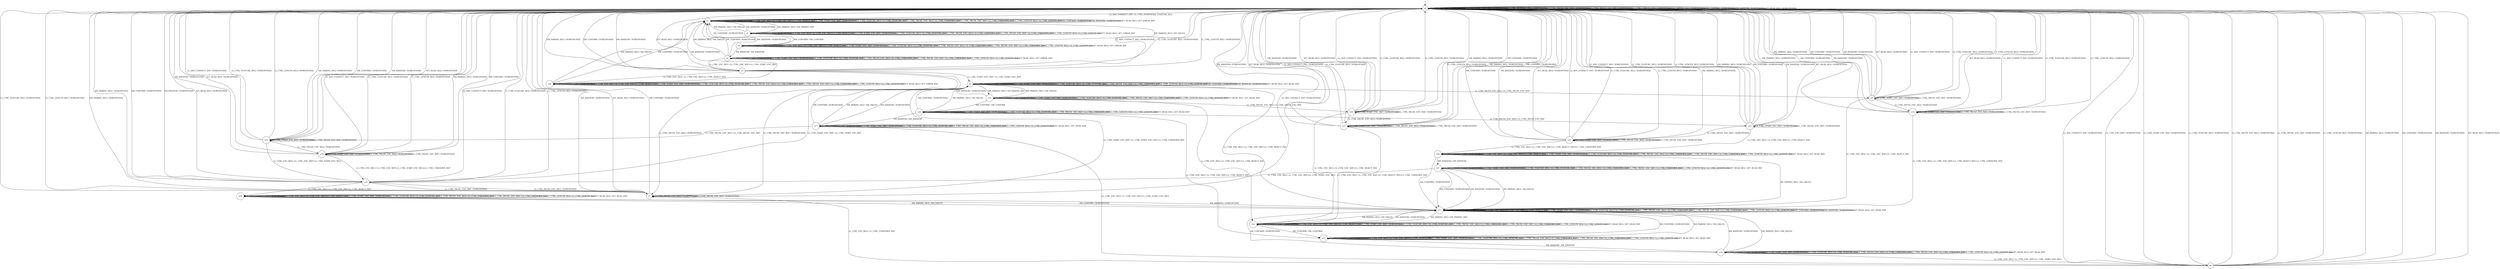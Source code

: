 digraph g {

	s0 [shape="circle" label="s0"];
	s1 [shape="circle" label="s1"];
	s2 [shape="circle" label="s2"];
	s3 [shape="circle" label="s3"];
	s4 [shape="circle" label="s4"];
	s5 [shape="circle" label="s5"];
	s6 [shape="circle" label="s6"];
	s7 [shape="circle" label="s7"];
	s8 [shape="circle" label="s8"];
	s9 [shape="circle" label="s9"];
	s10 [shape="circle" label="s10"];
	s11 [shape="circle" label="s11"];
	s12 [shape="circle" label="s12"];
	s13 [shape="circle" label="s13"];
	s14 [shape="circle" label="s14"];
	s15 [shape="circle" label="s15"];
	s16 [shape="circle" label="s16"];
	s17 [shape="circle" label="s17"];
	s18 [shape="circle" label="s18"];
	s19 [shape="circle" label="s19"];
	s20 [shape="circle" label="s20"];
	s21 [shape="circle" label="s21"];
	s22 [shape="circle" label="s22"];
	s23 [shape="circle" label="s23"];
	s24 [shape="circle" label="s24"];
	s25 [shape="circle" label="s25"];
	s26 [shape="circle" label="s26"];
	s27 [shape="circle" label="s27"];
	s28 [shape="circle" label="s28"];
	s0 -> s1 [label="LL_ADV_CONNECT_IND / LL_CTRL_PERIPHERAL_FEATURE_REQ"];
	s0 -> s0 [label="LL_CTRL_ENC_REQ / NORESPONSE"];
	s0 -> s0 [label="LL_CTRL_START_ENC_RSP / NORESPONSE"];
	s0 -> s0 [label="LL_CTRL_FEATURE_REQ / NORESPONSE"];
	s0 -> s0 [label="LL_CTRL_PAUSE_ENC_REQ / NORESPONSE"];
	s0 -> s0 [label="LL_CTRL_PAUSE_ENC_RSP / NORESPONSE"];
	s0 -> s0 [label="LL_CTRL_LENGTH_REQ / NORESPONSE"];
	s0 -> s0 [label="SM_PAIRING_REQ / NORESPONSE"];
	s0 -> s0 [label="SM_CONFIRM / NORESPONSE"];
	s0 -> s0 [label="SM_RANDOM / NORESPONSE"];
	s0 -> s0 [label="ATT_READ_REQ / NORESPONSE"];
	s1 -> s1 [label="LL_ADV_CONNECT_IND / NORESPONSE"];
	s1 -> s1 [label="LL_CTRL_ENC_REQ / LL_CTRL_ENC_RSP+LL_CTRL_REJECT_IND"];
	s1 -> s1 [label="LL_CTRL_START_ENC_RSP / NORESPONSE"];
	s1 -> s1 [label="LL_CTRL_FEATURE_REQ / LL_CTRL_FEATURE_RSP"];
	s1 -> s1 [label="LL_CTRL_PAUSE_ENC_REQ / LL_CTRL_UNKNOWN_RSP"];
	s1 -> s1 [label="LL_CTRL_PAUSE_ENC_RSP / LL_CTRL_UNKNOWN_RSP"];
	s1 -> s1 [label="LL_CTRL_LENGTH_REQ / LL_CTRL_LENGTH_RSP"];
	s1 -> s2 [label="SM_PAIRING_REQ / SM_PAIRING_RSP"];
	s1 -> s1 [label="SM_CONFIRM / NORESPONSE"];
	s1 -> s1 [label="SM_RANDOM / NORESPONSE"];
	s1 -> s1 [label="ATT_READ_REQ / ATT_ERROR_RSP"];
	s2 -> s2 [label="LL_ADV_CONNECT_IND / NORESPONSE"];
	s2 -> s2 [label="LL_CTRL_ENC_REQ / LL_CTRL_ENC_RSP+LL_CTRL_REJECT_IND"];
	s2 -> s2 [label="LL_CTRL_START_ENC_RSP / NORESPONSE"];
	s2 -> s2 [label="LL_CTRL_FEATURE_REQ / LL_CTRL_FEATURE_RSP"];
	s2 -> s2 [label="LL_CTRL_PAUSE_ENC_REQ / LL_CTRL_UNKNOWN_RSP"];
	s2 -> s2 [label="LL_CTRL_PAUSE_ENC_RSP / LL_CTRL_UNKNOWN_RSP"];
	s2 -> s2 [label="LL_CTRL_LENGTH_REQ / LL_CTRL_LENGTH_RSP"];
	s2 -> s1 [label="SM_PAIRING_REQ / SM_FAILED"];
	s2 -> s3 [label="SM_CONFIRM / SM_CONFIRM"];
	s2 -> s1 [label="SM_RANDOM / NORESPONSE"];
	s2 -> s2 [label="ATT_READ_REQ / ATT_ERROR_RSP"];
	s3 -> s3 [label="LL_ADV_CONNECT_IND / NORESPONSE"];
	s3 -> s3 [label="LL_CTRL_ENC_REQ / LL_CTRL_ENC_RSP+LL_CTRL_REJECT_IND"];
	s3 -> s3 [label="LL_CTRL_START_ENC_RSP / NORESPONSE"];
	s3 -> s3 [label="LL_CTRL_FEATURE_REQ / LL_CTRL_FEATURE_RSP"];
	s3 -> s3 [label="LL_CTRL_PAUSE_ENC_REQ / LL_CTRL_UNKNOWN_RSP"];
	s3 -> s3 [label="LL_CTRL_PAUSE_ENC_RSP / LL_CTRL_UNKNOWN_RSP"];
	s3 -> s3 [label="LL_CTRL_LENGTH_REQ / LL_CTRL_LENGTH_RSP"];
	s3 -> s1 [label="SM_PAIRING_REQ / SM_FAILED"];
	s3 -> s1 [label="SM_CONFIRM / NORESPONSE"];
	s3 -> s4 [label="SM_RANDOM / SM_RANDOM"];
	s3 -> s3 [label="ATT_READ_REQ / ATT_ERROR_RSP"];
	s4 -> s4 [label="LL_ADV_CONNECT_IND / NORESPONSE"];
	s4 -> s5 [label="LL_CTRL_ENC_REQ / LL_CTRL_ENC_RSP+LL_CTRL_START_ENC_REQ"];
	s4 -> s4 [label="LL_CTRL_START_ENC_RSP / NORESPONSE"];
	s4 -> s4 [label="LL_CTRL_FEATURE_REQ / LL_CTRL_FEATURE_RSP"];
	s4 -> s4 [label="LL_CTRL_PAUSE_ENC_REQ / LL_CTRL_UNKNOWN_RSP"];
	s4 -> s4 [label="LL_CTRL_PAUSE_ENC_RSP / LL_CTRL_UNKNOWN_RSP"];
	s4 -> s4 [label="LL_CTRL_LENGTH_REQ / LL_CTRL_LENGTH_RSP"];
	s4 -> s1 [label="SM_PAIRING_REQ / SM_FAILED"];
	s4 -> s1 [label="SM_CONFIRM / NORESPONSE"];
	s4 -> s1 [label="SM_RANDOM / NORESPONSE"];
	s4 -> s4 [label="ATT_READ_REQ / ATT_ERROR_RSP"];
	s5 -> s0 [label="LL_ADV_CONNECT_IND / NORESPONSE"];
	s5 -> s28 [label="LL_CTRL_ENC_REQ / LL_CTRL_ENC_RSP+LL_CTRL_REJECT_IND"];
	s5 -> s6 [label="LL_CTRL_START_ENC_RSP / LL_CTRL_START_ENC_RSP"];
	s5 -> s0 [label="LL_CTRL_FEATURE_REQ / NORESPONSE"];
	s5 -> s7 [label="LL_CTRL_PAUSE_ENC_REQ / NORESPONSE"];
	s5 -> s7 [label="LL_CTRL_PAUSE_ENC_RSP / NORESPONSE"];
	s5 -> s0 [label="LL_CTRL_LENGTH_REQ / NORESPONSE"];
	s5 -> s0 [label="SM_PAIRING_REQ / NORESPONSE"];
	s5 -> s0 [label="SM_CONFIRM / NORESPONSE"];
	s5 -> s0 [label="SM_RANDOM / NORESPONSE"];
	s5 -> s0 [label="ATT_READ_REQ / NORESPONSE"];
	s6 -> s6 [label="LL_ADV_CONNECT_IND / NORESPONSE"];
	s6 -> s11 [label="LL_CTRL_ENC_REQ / LL_CTRL_ENC_RSP+LL_CTRL_REJECT_IND"];
	s6 -> s6 [label="LL_CTRL_START_ENC_RSP / NORESPONSE"];
	s6 -> s6 [label="LL_CTRL_FEATURE_REQ / LL_CTRL_FEATURE_RSP"];
	s6 -> s9 [label="LL_CTRL_PAUSE_ENC_REQ / LL_CTRL_PAUSE_ENC_RSP"];
	s6 -> s6 [label="LL_CTRL_PAUSE_ENC_RSP / LL_CTRL_UNKNOWN_RSP"];
	s6 -> s6 [label="LL_CTRL_LENGTH_REQ / LL_CTRL_LENGTH_RSP"];
	s6 -> s15 [label="SM_PAIRING_REQ / SM_PAIRING_RSP"];
	s6 -> s6 [label="SM_CONFIRM / NORESPONSE"];
	s6 -> s6 [label="SM_RANDOM / NORESPONSE"];
	s6 -> s6 [label="ATT_READ_REQ / ATT_READ_RSP"];
	s7 -> s0 [label="LL_ADV_CONNECT_IND / NORESPONSE"];
	s7 -> s8 [label="LL_CTRL_ENC_REQ / LL_CTRL_UNKNOWN_RSP"];
	s7 -> s6 [label="LL_CTRL_START_ENC_RSP / LL_CTRL_START_ENC_RSP+LL_CTRL_UNKNOWN_RSP"];
	s7 -> s0 [label="LL_CTRL_FEATURE_REQ / NORESPONSE"];
	s7 -> s7 [label="LL_CTRL_PAUSE_ENC_REQ / NORESPONSE"];
	s7 -> s7 [label="LL_CTRL_PAUSE_ENC_RSP / NORESPONSE"];
	s7 -> s0 [label="LL_CTRL_LENGTH_REQ / NORESPONSE"];
	s7 -> s0 [label="SM_PAIRING_REQ / NORESPONSE"];
	s7 -> s0 [label="SM_CONFIRM / NORESPONSE"];
	s7 -> s0 [label="SM_RANDOM / NORESPONSE"];
	s7 -> s0 [label="ATT_READ_REQ / NORESPONSE"];
	s8 -> s0 [label="LL_ADV_CONNECT_IND / NORESPONSE"];
	s8 -> s0 [label="LL_CTRL_ENC_REQ / NORESPONSE"];
	s8 -> s0 [label="LL_CTRL_START_ENC_RSP / NORESPONSE"];
	s8 -> s0 [label="LL_CTRL_FEATURE_REQ / NORESPONSE"];
	s8 -> s0 [label="LL_CTRL_PAUSE_ENC_REQ / NORESPONSE"];
	s8 -> s0 [label="LL_CTRL_PAUSE_ENC_RSP / NORESPONSE"];
	s8 -> s0 [label="LL_CTRL_LENGTH_REQ / NORESPONSE"];
	s8 -> s0 [label="SM_PAIRING_REQ / NORESPONSE"];
	s8 -> s0 [label="SM_CONFIRM / NORESPONSE"];
	s8 -> s0 [label="SM_RANDOM / NORESPONSE"];
	s8 -> s0 [label="ATT_READ_REQ / NORESPONSE"];
	s9 -> s0 [label="LL_ADV_CONNECT_IND / NORESPONSE"];
	s9 -> s11 [label="LL_CTRL_ENC_REQ / LL_CTRL_ENC_RSP+LL_CTRL_REJECT_IND"];
	s9 -> s9 [label="LL_CTRL_START_ENC_RSP / NORESPONSE"];
	s9 -> s0 [label="LL_CTRL_FEATURE_REQ / NORESPONSE"];
	s9 -> s10 [label="LL_CTRL_PAUSE_ENC_REQ / NORESPONSE"];
	s9 -> s9 [label="LL_CTRL_PAUSE_ENC_RSP / NORESPONSE"];
	s9 -> s0 [label="LL_CTRL_LENGTH_REQ / NORESPONSE"];
	s9 -> s0 [label="SM_PAIRING_REQ / NORESPONSE"];
	s9 -> s0 [label="SM_CONFIRM / NORESPONSE"];
	s9 -> s0 [label="SM_RANDOM / NORESPONSE"];
	s9 -> s0 [label="ATT_READ_REQ / NORESPONSE"];
	s10 -> s0 [label="LL_ADV_CONNECT_IND / NORESPONSE"];
	s10 -> s11 [label="LL_CTRL_ENC_REQ / LL_CTRL_ENC_RSP+LL_CTRL_REJECT_IND+LL_CTRL_UNKNOWN_RSP"];
	s10 -> s10 [label="LL_CTRL_START_ENC_RSP / NORESPONSE"];
	s10 -> s0 [label="LL_CTRL_FEATURE_REQ / NORESPONSE"];
	s10 -> s10 [label="LL_CTRL_PAUSE_ENC_REQ / NORESPONSE"];
	s10 -> s10 [label="LL_CTRL_PAUSE_ENC_RSP / NORESPONSE"];
	s10 -> s0 [label="LL_CTRL_LENGTH_REQ / NORESPONSE"];
	s10 -> s0 [label="SM_PAIRING_REQ / NORESPONSE"];
	s10 -> s0 [label="SM_CONFIRM / NORESPONSE"];
	s10 -> s0 [label="SM_RANDOM / NORESPONSE"];
	s10 -> s0 [label="ATT_READ_REQ / NORESPONSE"];
	s11 -> s11 [label="LL_ADV_CONNECT_IND / NORESPONSE"];
	s11 -> s11 [label="LL_CTRL_ENC_REQ / LL_CTRL_ENC_RSP+LL_CTRL_REJECT_IND"];
	s11 -> s11 [label="LL_CTRL_START_ENC_RSP / NORESPONSE"];
	s11 -> s11 [label="LL_CTRL_FEATURE_REQ / LL_CTRL_FEATURE_RSP"];
	s11 -> s11 [label="LL_CTRL_PAUSE_ENC_REQ / LL_CTRL_UNKNOWN_RSP"];
	s11 -> s11 [label="LL_CTRL_PAUSE_ENC_RSP / LL_CTRL_UNKNOWN_RSP"];
	s11 -> s11 [label="LL_CTRL_LENGTH_REQ / LL_CTRL_LENGTH_RSP"];
	s11 -> s12 [label="SM_PAIRING_REQ / SM_PAIRING_RSP"];
	s11 -> s11 [label="SM_CONFIRM / NORESPONSE"];
	s11 -> s11 [label="SM_RANDOM / NORESPONSE"];
	s11 -> s11 [label="ATT_READ_REQ / ATT_READ_RSP"];
	s12 -> s12 [label="LL_ADV_CONNECT_IND / NORESPONSE"];
	s12 -> s12 [label="LL_CTRL_ENC_REQ / LL_CTRL_ENC_RSP+LL_CTRL_REJECT_IND"];
	s12 -> s12 [label="LL_CTRL_START_ENC_RSP / NORESPONSE"];
	s12 -> s12 [label="LL_CTRL_FEATURE_REQ / LL_CTRL_FEATURE_RSP"];
	s12 -> s12 [label="LL_CTRL_PAUSE_ENC_REQ / LL_CTRL_UNKNOWN_RSP"];
	s12 -> s12 [label="LL_CTRL_PAUSE_ENC_RSP / LL_CTRL_UNKNOWN_RSP"];
	s12 -> s12 [label="LL_CTRL_LENGTH_REQ / LL_CTRL_LENGTH_RSP"];
	s12 -> s11 [label="SM_PAIRING_REQ / SM_FAILED"];
	s12 -> s13 [label="SM_CONFIRM / SM_CONFIRM"];
	s12 -> s11 [label="SM_RANDOM / NORESPONSE"];
	s12 -> s12 [label="ATT_READ_REQ / ATT_READ_RSP"];
	s13 -> s13 [label="LL_ADV_CONNECT_IND / NORESPONSE"];
	s13 -> s13 [label="LL_CTRL_ENC_REQ / LL_CTRL_ENC_RSP+LL_CTRL_REJECT_IND"];
	s13 -> s13 [label="LL_CTRL_START_ENC_RSP / NORESPONSE"];
	s13 -> s13 [label="LL_CTRL_FEATURE_REQ / LL_CTRL_FEATURE_RSP"];
	s13 -> s13 [label="LL_CTRL_PAUSE_ENC_REQ / LL_CTRL_UNKNOWN_RSP"];
	s13 -> s13 [label="LL_CTRL_PAUSE_ENC_RSP / LL_CTRL_UNKNOWN_RSP"];
	s13 -> s13 [label="LL_CTRL_LENGTH_REQ / LL_CTRL_LENGTH_RSP"];
	s13 -> s11 [label="SM_PAIRING_REQ / SM_FAILED"];
	s13 -> s11 [label="SM_CONFIRM / NORESPONSE"];
	s13 -> s14 [label="SM_RANDOM / SM_RANDOM"];
	s13 -> s13 [label="ATT_READ_REQ / ATT_READ_RSP"];
	s14 -> s14 [label="LL_ADV_CONNECT_IND / NORESPONSE"];
	s14 -> s8 [label="LL_CTRL_ENC_REQ / LL_CTRL_ENC_RSP+LL_CTRL_START_ENC_REQ"];
	s14 -> s14 [label="LL_CTRL_START_ENC_RSP / NORESPONSE"];
	s14 -> s14 [label="LL_CTRL_FEATURE_REQ / LL_CTRL_FEATURE_RSP"];
	s14 -> s14 [label="LL_CTRL_PAUSE_ENC_REQ / LL_CTRL_UNKNOWN_RSP"];
	s14 -> s14 [label="LL_CTRL_PAUSE_ENC_RSP / LL_CTRL_UNKNOWN_RSP"];
	s14 -> s14 [label="LL_CTRL_LENGTH_REQ / LL_CTRL_LENGTH_RSP"];
	s14 -> s11 [label="SM_PAIRING_REQ / SM_FAILED"];
	s14 -> s11 [label="SM_CONFIRM / NORESPONSE"];
	s14 -> s11 [label="SM_RANDOM / NORESPONSE"];
	s14 -> s14 [label="ATT_READ_REQ / ATT_READ_RSP"];
	s15 -> s15 [label="LL_ADV_CONNECT_IND / NORESPONSE"];
	s15 -> s12 [label="LL_CTRL_ENC_REQ / LL_CTRL_ENC_RSP+LL_CTRL_REJECT_IND"];
	s15 -> s15 [label="LL_CTRL_START_ENC_RSP / NORESPONSE"];
	s15 -> s15 [label="LL_CTRL_FEATURE_REQ / LL_CTRL_FEATURE_RSP"];
	s15 -> s20 [label="LL_CTRL_PAUSE_ENC_REQ / LL_CTRL_PAUSE_ENC_RSP"];
	s15 -> s15 [label="LL_CTRL_PAUSE_ENC_RSP / LL_CTRL_UNKNOWN_RSP"];
	s15 -> s15 [label="LL_CTRL_LENGTH_REQ / LL_CTRL_LENGTH_RSP"];
	s15 -> s6 [label="SM_PAIRING_REQ / SM_FAILED"];
	s15 -> s16 [label="SM_CONFIRM / SM_CONFIRM"];
	s15 -> s6 [label="SM_RANDOM / NORESPONSE"];
	s15 -> s15 [label="ATT_READ_REQ / ATT_READ_RSP"];
	s16 -> s16 [label="LL_ADV_CONNECT_IND / NORESPONSE"];
	s16 -> s13 [label="LL_CTRL_ENC_REQ / LL_CTRL_ENC_RSP+LL_CTRL_REJECT_IND"];
	s16 -> s16 [label="LL_CTRL_START_ENC_RSP / NORESPONSE"];
	s16 -> s16 [label="LL_CTRL_FEATURE_REQ / LL_CTRL_FEATURE_RSP"];
	s16 -> s22 [label="LL_CTRL_PAUSE_ENC_REQ / LL_CTRL_PAUSE_ENC_RSP"];
	s16 -> s16 [label="LL_CTRL_PAUSE_ENC_RSP / LL_CTRL_UNKNOWN_RSP"];
	s16 -> s16 [label="LL_CTRL_LENGTH_REQ / LL_CTRL_LENGTH_RSP"];
	s16 -> s6 [label="SM_PAIRING_REQ / SM_FAILED"];
	s16 -> s6 [label="SM_CONFIRM / NORESPONSE"];
	s16 -> s17 [label="SM_RANDOM / SM_RANDOM"];
	s16 -> s16 [label="ATT_READ_REQ / ATT_READ_RSP"];
	s17 -> s17 [label="LL_ADV_CONNECT_IND / NORESPONSE"];
	s17 -> s8 [label="LL_CTRL_ENC_REQ / LL_CTRL_ENC_RSP+LL_CTRL_START_ENC_REQ"];
	s17 -> s17 [label="LL_CTRL_START_ENC_RSP / NORESPONSE"];
	s17 -> s17 [label="LL_CTRL_FEATURE_REQ / LL_CTRL_FEATURE_RSP"];
	s17 -> s18 [label="LL_CTRL_PAUSE_ENC_REQ / LL_CTRL_PAUSE_ENC_RSP"];
	s17 -> s17 [label="LL_CTRL_PAUSE_ENC_RSP / LL_CTRL_UNKNOWN_RSP"];
	s17 -> s17 [label="LL_CTRL_LENGTH_REQ / LL_CTRL_LENGTH_RSP"];
	s17 -> s6 [label="SM_PAIRING_REQ / SM_FAILED"];
	s17 -> s6 [label="SM_CONFIRM / NORESPONSE"];
	s17 -> s6 [label="SM_RANDOM / NORESPONSE"];
	s17 -> s17 [label="ATT_READ_REQ / ATT_READ_RSP"];
	s18 -> s0 [label="LL_ADV_CONNECT_IND / NORESPONSE"];
	s18 -> s23 [label="LL_CTRL_ENC_REQ / LL_CTRL_ENC_RSP+LL_CTRL_START_ENC_REQ"];
	s18 -> s18 [label="LL_CTRL_START_ENC_RSP / NORESPONSE"];
	s18 -> s0 [label="LL_CTRL_FEATURE_REQ / NORESPONSE"];
	s18 -> s19 [label="LL_CTRL_PAUSE_ENC_REQ / NORESPONSE"];
	s18 -> s18 [label="LL_CTRL_PAUSE_ENC_RSP / NORESPONSE"];
	s18 -> s0 [label="LL_CTRL_LENGTH_REQ / NORESPONSE"];
	s18 -> s0 [label="SM_PAIRING_REQ / NORESPONSE"];
	s18 -> s0 [label="SM_CONFIRM / NORESPONSE"];
	s18 -> s0 [label="SM_RANDOM / NORESPONSE"];
	s18 -> s0 [label="ATT_READ_REQ / NORESPONSE"];
	s19 -> s0 [label="LL_ADV_CONNECT_IND / NORESPONSE"];
	s19 -> s23 [label="LL_CTRL_ENC_REQ / LL_CTRL_ENC_RSP+LL_CTRL_START_ENC_REQ+LL_CTRL_UNKNOWN_RSP"];
	s19 -> s19 [label="LL_CTRL_START_ENC_RSP / NORESPONSE"];
	s19 -> s0 [label="LL_CTRL_FEATURE_REQ / NORESPONSE"];
	s19 -> s19 [label="LL_CTRL_PAUSE_ENC_REQ / NORESPONSE"];
	s19 -> s19 [label="LL_CTRL_PAUSE_ENC_RSP / NORESPONSE"];
	s19 -> s0 [label="LL_CTRL_LENGTH_REQ / NORESPONSE"];
	s19 -> s0 [label="SM_PAIRING_REQ / NORESPONSE"];
	s19 -> s0 [label="SM_CONFIRM / NORESPONSE"];
	s19 -> s0 [label="SM_RANDOM / NORESPONSE"];
	s19 -> s0 [label="ATT_READ_REQ / NORESPONSE"];
	s20 -> s0 [label="LL_ADV_CONNECT_IND / NORESPONSE"];
	s20 -> s12 [label="LL_CTRL_ENC_REQ / LL_CTRL_ENC_RSP+LL_CTRL_REJECT_IND"];
	s20 -> s20 [label="LL_CTRL_START_ENC_RSP / NORESPONSE"];
	s20 -> s0 [label="LL_CTRL_FEATURE_REQ / NORESPONSE"];
	s20 -> s21 [label="LL_CTRL_PAUSE_ENC_REQ / NORESPONSE"];
	s20 -> s20 [label="LL_CTRL_PAUSE_ENC_RSP / NORESPONSE"];
	s20 -> s0 [label="LL_CTRL_LENGTH_REQ / NORESPONSE"];
	s20 -> s0 [label="SM_PAIRING_REQ / NORESPONSE"];
	s20 -> s0 [label="SM_CONFIRM / NORESPONSE"];
	s20 -> s0 [label="SM_RANDOM / NORESPONSE"];
	s20 -> s0 [label="ATT_READ_REQ / NORESPONSE"];
	s21 -> s0 [label="LL_ADV_CONNECT_IND / NORESPONSE"];
	s21 -> s12 [label="LL_CTRL_ENC_REQ / LL_CTRL_ENC_RSP+LL_CTRL_REJECT_IND+LL_CTRL_UNKNOWN_RSP"];
	s21 -> s21 [label="LL_CTRL_START_ENC_RSP / NORESPONSE"];
	s21 -> s0 [label="LL_CTRL_FEATURE_REQ / NORESPONSE"];
	s21 -> s21 [label="LL_CTRL_PAUSE_ENC_REQ / NORESPONSE"];
	s21 -> s21 [label="LL_CTRL_PAUSE_ENC_RSP / NORESPONSE"];
	s21 -> s0 [label="LL_CTRL_LENGTH_REQ / NORESPONSE"];
	s21 -> s0 [label="SM_PAIRING_REQ / NORESPONSE"];
	s21 -> s0 [label="SM_CONFIRM / NORESPONSE"];
	s21 -> s0 [label="SM_RANDOM / NORESPONSE"];
	s21 -> s0 [label="ATT_READ_REQ / NORESPONSE"];
	s22 -> s0 [label="LL_ADV_CONNECT_IND / NORESPONSE"];
	s22 -> s26 [label="LL_CTRL_ENC_REQ / LL_CTRL_ENC_RSP+LL_CTRL_REJECT_IND"];
	s22 -> s22 [label="LL_CTRL_START_ENC_RSP / NORESPONSE"];
	s22 -> s0 [label="LL_CTRL_FEATURE_REQ / NORESPONSE"];
	s22 -> s25 [label="LL_CTRL_PAUSE_ENC_REQ / NORESPONSE"];
	s22 -> s22 [label="LL_CTRL_PAUSE_ENC_RSP / NORESPONSE"];
	s22 -> s0 [label="LL_CTRL_LENGTH_REQ / NORESPONSE"];
	s22 -> s0 [label="SM_PAIRING_REQ / NORESPONSE"];
	s22 -> s0 [label="SM_CONFIRM / NORESPONSE"];
	s22 -> s0 [label="SM_RANDOM / NORESPONSE"];
	s22 -> s0 [label="ATT_READ_REQ / NORESPONSE"];
	s23 -> s0 [label="LL_ADV_CONNECT_IND / NORESPONSE"];
	s23 -> s24 [label="LL_CTRL_ENC_REQ / LL_CTRL_ENC_RSP+LL_CTRL_REJECT_IND"];
	s23 -> s6 [label="LL_CTRL_START_ENC_RSP / LL_CTRL_START_ENC_RSP"];
	s23 -> s0 [label="LL_CTRL_FEATURE_REQ / NORESPONSE"];
	s23 -> s7 [label="LL_CTRL_PAUSE_ENC_REQ / NORESPONSE"];
	s23 -> s7 [label="LL_CTRL_PAUSE_ENC_RSP / NORESPONSE"];
	s23 -> s0 [label="LL_CTRL_LENGTH_REQ / NORESPONSE"];
	s23 -> s0 [label="SM_PAIRING_REQ / NORESPONSE"];
	s23 -> s0 [label="SM_CONFIRM / NORESPONSE"];
	s23 -> s0 [label="SM_RANDOM / NORESPONSE"];
	s23 -> s0 [label="ATT_READ_REQ / NORESPONSE"];
	s24 -> s24 [label="LL_ADV_CONNECT_IND / NORESPONSE"];
	s24 -> s24 [label="LL_CTRL_ENC_REQ / LL_CTRL_ENC_RSP+LL_CTRL_REJECT_IND"];
	s24 -> s24 [label="LL_CTRL_START_ENC_RSP / NORESPONSE"];
	s24 -> s24 [label="LL_CTRL_FEATURE_REQ / LL_CTRL_FEATURE_RSP"];
	s24 -> s24 [label="LL_CTRL_PAUSE_ENC_REQ / LL_CTRL_UNKNOWN_RSP"];
	s24 -> s24 [label="LL_CTRL_PAUSE_ENC_RSP / LL_CTRL_UNKNOWN_RSP"];
	s24 -> s24 [label="LL_CTRL_LENGTH_REQ / LL_CTRL_LENGTH_RSP"];
	s24 -> s11 [label="SM_PAIRING_REQ / SM_FAILED"];
	s24 -> s11 [label="SM_CONFIRM / NORESPONSE"];
	s24 -> s11 [label="SM_RANDOM / NORESPONSE"];
	s24 -> s24 [label="ATT_READ_REQ / ATT_READ_RSP"];
	s25 -> s0 [label="LL_ADV_CONNECT_IND / NORESPONSE"];
	s25 -> s26 [label="LL_CTRL_ENC_REQ / LL_CTRL_ENC_RSP+LL_CTRL_REJECT_IND+LL_CTRL_UNKNOWN_RSP"];
	s25 -> s25 [label="LL_CTRL_START_ENC_RSP / NORESPONSE"];
	s25 -> s0 [label="LL_CTRL_FEATURE_REQ / NORESPONSE"];
	s25 -> s25 [label="LL_CTRL_PAUSE_ENC_REQ / NORESPONSE"];
	s25 -> s25 [label="LL_CTRL_PAUSE_ENC_RSP / NORESPONSE"];
	s25 -> s0 [label="LL_CTRL_LENGTH_REQ / NORESPONSE"];
	s25 -> s0 [label="SM_PAIRING_REQ / NORESPONSE"];
	s25 -> s0 [label="SM_CONFIRM / NORESPONSE"];
	s25 -> s0 [label="SM_RANDOM / NORESPONSE"];
	s25 -> s0 [label="ATT_READ_REQ / NORESPONSE"];
	s26 -> s26 [label="LL_ADV_CONNECT_IND / NORESPONSE"];
	s26 -> s26 [label="LL_CTRL_ENC_REQ / LL_CTRL_ENC_RSP+LL_CTRL_REJECT_IND"];
	s26 -> s26 [label="LL_CTRL_START_ENC_RSP / NORESPONSE"];
	s26 -> s26 [label="LL_CTRL_FEATURE_REQ / LL_CTRL_FEATURE_RSP"];
	s26 -> s26 [label="LL_CTRL_PAUSE_ENC_REQ / LL_CTRL_UNKNOWN_RSP"];
	s26 -> s26 [label="LL_CTRL_PAUSE_ENC_RSP / LL_CTRL_UNKNOWN_RSP"];
	s26 -> s26 [label="LL_CTRL_LENGTH_REQ / LL_CTRL_LENGTH_RSP"];
	s26 -> s11 [label="SM_PAIRING_REQ / SM_FAILED"];
	s26 -> s11 [label="SM_CONFIRM / NORESPONSE"];
	s26 -> s27 [label="SM_RANDOM / SM_RANDOM"];
	s26 -> s26 [label="ATT_READ_REQ / ATT_READ_RSP"];
	s27 -> s27 [label="LL_ADV_CONNECT_IND / NORESPONSE"];
	s27 -> s23 [label="LL_CTRL_ENC_REQ / LL_CTRL_ENC_RSP+LL_CTRL_START_ENC_REQ"];
	s27 -> s27 [label="LL_CTRL_START_ENC_RSP / NORESPONSE"];
	s27 -> s27 [label="LL_CTRL_FEATURE_REQ / LL_CTRL_FEATURE_RSP"];
	s27 -> s27 [label="LL_CTRL_PAUSE_ENC_REQ / LL_CTRL_UNKNOWN_RSP"];
	s27 -> s27 [label="LL_CTRL_PAUSE_ENC_RSP / LL_CTRL_UNKNOWN_RSP"];
	s27 -> s27 [label="LL_CTRL_LENGTH_REQ / LL_CTRL_LENGTH_RSP"];
	s27 -> s11 [label="SM_PAIRING_REQ / SM_FAILED"];
	s27 -> s11 [label="SM_CONFIRM / NORESPONSE"];
	s27 -> s11 [label="SM_RANDOM / NORESPONSE"];
	s27 -> s27 [label="ATT_READ_REQ / ATT_READ_RSP"];
	s28 -> s28 [label="LL_ADV_CONNECT_IND / NORESPONSE"];
	s28 -> s28 [label="LL_CTRL_ENC_REQ / LL_CTRL_ENC_RSP+LL_CTRL_REJECT_IND"];
	s28 -> s28 [label="LL_CTRL_START_ENC_RSP / NORESPONSE"];
	s28 -> s28 [label="LL_CTRL_FEATURE_REQ / LL_CTRL_FEATURE_RSP"];
	s28 -> s28 [label="LL_CTRL_PAUSE_ENC_REQ / LL_CTRL_UNKNOWN_RSP"];
	s28 -> s28 [label="LL_CTRL_PAUSE_ENC_RSP / LL_CTRL_UNKNOWN_RSP"];
	s28 -> s28 [label="LL_CTRL_LENGTH_REQ / LL_CTRL_LENGTH_RSP"];
	s28 -> s1 [label="SM_PAIRING_REQ / SM_FAILED"];
	s28 -> s1 [label="SM_CONFIRM / NORESPONSE"];
	s28 -> s1 [label="SM_RANDOM / NORESPONSE"];
	s28 -> s28 [label="ATT_READ_REQ / ATT_ERROR_RSP"];

__start0 [label="" shape="none" width="0" height="0"];
__start0 -> s0;

}
